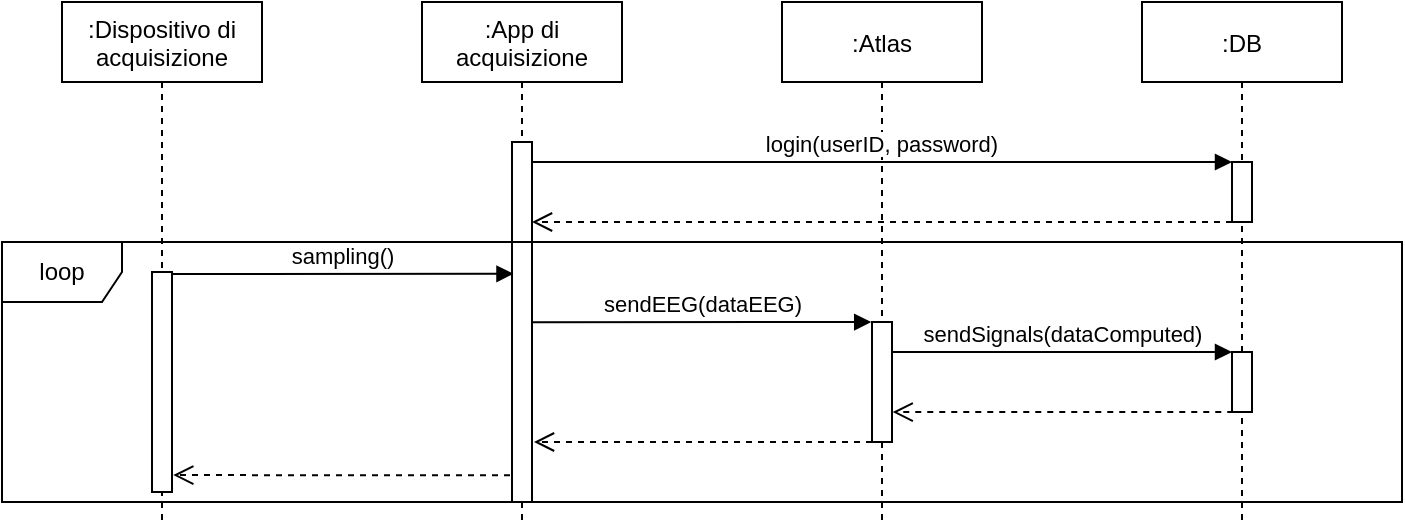 <mxfile version="13.6.2" type="device"><diagram id="kgpKYQtTHZ0yAKxKKP6v" name="Page-1"><mxGraphModel dx="2580" dy="832" grid="1" gridSize="10" guides="1" tooltips="1" connect="1" arrows="1" fold="1" page="1" pageScale="1" pageWidth="850" pageHeight="1100" math="0" shadow="0"><root><mxCell id="0"/><mxCell id="1" parent="0"/><mxCell id="3nuBFxr9cyL0pnOWT2aG-1" value=":App di&#10;acquisizione" style="shape=umlLifeline;perimeter=lifelinePerimeter;container=1;collapsible=0;recursiveResize=0;rounded=0;shadow=0;strokeWidth=1;" parent="1" vertex="1"><mxGeometry x="120" y="80" width="100" height="260" as="geometry"/></mxCell><mxCell id="3nuBFxr9cyL0pnOWT2aG-2" value="" style="points=[];perimeter=orthogonalPerimeter;rounded=0;shadow=0;strokeWidth=1;" parent="3nuBFxr9cyL0pnOWT2aG-1" vertex="1"><mxGeometry x="45" y="70" width="10" height="180" as="geometry"/></mxCell><mxCell id="3nuBFxr9cyL0pnOWT2aG-5" value=":Atlas" style="shape=umlLifeline;perimeter=lifelinePerimeter;container=1;collapsible=0;recursiveResize=0;rounded=0;shadow=0;strokeWidth=1;" parent="1" vertex="1"><mxGeometry x="300" y="80" width="100" height="260" as="geometry"/></mxCell><mxCell id="3nuBFxr9cyL0pnOWT2aG-6" value="" style="points=[];perimeter=orthogonalPerimeter;rounded=0;shadow=0;strokeWidth=1;" parent="3nuBFxr9cyL0pnOWT2aG-5" vertex="1"><mxGeometry x="45" y="160" width="10" height="60" as="geometry"/></mxCell><mxCell id="3nuBFxr9cyL0pnOWT2aG-7" value="" style="verticalAlign=bottom;endArrow=open;dashed=1;endSize=8;shadow=0;strokeWidth=1;" parent="1" source="0NYQa-nG5iD1_wiDRsEa-2" target="3nuBFxr9cyL0pnOWT2aG-2" edge="1"><mxGeometry relative="1" as="geometry"><mxPoint x="275" y="236" as="targetPoint"/><mxPoint x="510" y="160" as="sourcePoint"/><Array as="points"><mxPoint x="380" y="190"/><mxPoint x="310" y="190"/></Array></mxGeometry></mxCell><mxCell id="3nuBFxr9cyL0pnOWT2aG-8" value="login(userID, password)" style="verticalAlign=bottom;endArrow=block;shadow=0;strokeWidth=1;entryX=0;entryY=0;entryDx=0;entryDy=0;entryPerimeter=0;" parent="1" source="3nuBFxr9cyL0pnOWT2aG-2" target="0NYQa-nG5iD1_wiDRsEa-2" edge="1"><mxGeometry relative="1" as="geometry"><mxPoint x="275" y="160" as="sourcePoint"/><Array as="points"><mxPoint x="310" y="160"/><mxPoint x="340" y="160"/><mxPoint x="360" y="160"/></Array></mxGeometry></mxCell><mxCell id="0NYQa-nG5iD1_wiDRsEa-1" value=":DB" style="shape=umlLifeline;perimeter=lifelinePerimeter;container=1;collapsible=0;recursiveResize=0;rounded=0;shadow=0;strokeWidth=1;" vertex="1" parent="1"><mxGeometry x="480" y="80" width="100" height="260" as="geometry"/></mxCell><mxCell id="0NYQa-nG5iD1_wiDRsEa-2" value="" style="points=[];perimeter=orthogonalPerimeter;rounded=0;shadow=0;strokeWidth=1;" vertex="1" parent="0NYQa-nG5iD1_wiDRsEa-1"><mxGeometry x="45" y="80" width="10" height="30" as="geometry"/></mxCell><mxCell id="0NYQa-nG5iD1_wiDRsEa-7" value="" style="points=[];perimeter=orthogonalPerimeter;rounded=0;shadow=0;strokeWidth=1;" vertex="1" parent="0NYQa-nG5iD1_wiDRsEa-1"><mxGeometry x="45" y="175" width="10" height="30" as="geometry"/></mxCell><mxCell id="0NYQa-nG5iD1_wiDRsEa-6" value="loop" style="shape=umlFrame;whiteSpace=wrap;html=1;" vertex="1" parent="1"><mxGeometry x="-90" y="200" width="700" height="130" as="geometry"/></mxCell><mxCell id="0NYQa-nG5iD1_wiDRsEa-10" value="sendEEG(dataEEG)" style="html=1;verticalAlign=bottom;endArrow=block;entryX=-0.039;entryY=0;entryDx=0;entryDy=0;entryPerimeter=0;exitX=1.05;exitY=0.501;exitDx=0;exitDy=0;exitPerimeter=0;" edge="1" target="3nuBFxr9cyL0pnOWT2aG-6" parent="1" source="3nuBFxr9cyL0pnOWT2aG-2"><mxGeometry relative="1" as="geometry"><mxPoint x="180" y="240" as="sourcePoint"/><mxPoint x="340" y="230" as="targetPoint"/></mxGeometry></mxCell><mxCell id="0NYQa-nG5iD1_wiDRsEa-11" value="" style="html=1;verticalAlign=bottom;endArrow=open;dashed=1;endSize=8;" edge="1" source="3nuBFxr9cyL0pnOWT2aG-6" parent="1"><mxGeometry relative="1" as="geometry"><mxPoint x="176" y="300" as="targetPoint"/><mxPoint x="410" y="287" as="sourcePoint"/><Array as="points"><mxPoint x="260" y="300"/><mxPoint x="220" y="300"/></Array></mxGeometry></mxCell><mxCell id="0NYQa-nG5iD1_wiDRsEa-12" value="sendSignals(dataComputed)" style="html=1;verticalAlign=bottom;endArrow=block;exitX=1.022;exitY=0.25;exitDx=0;exitDy=0;exitPerimeter=0;" edge="1" parent="1" source="3nuBFxr9cyL0pnOWT2aG-6" target="0NYQa-nG5iD1_wiDRsEa-7"><mxGeometry relative="1" as="geometry"><mxPoint x="360" y="255" as="sourcePoint"/><mxPoint x="354.61" y="240" as="targetPoint"/><Array as="points"/></mxGeometry></mxCell><mxCell id="0NYQa-nG5iD1_wiDRsEa-13" value="" style="html=1;verticalAlign=bottom;endArrow=open;dashed=1;endSize=8;exitX=0.063;exitY=0.999;exitDx=0;exitDy=0;exitPerimeter=0;entryX=1.034;entryY=0.751;entryDx=0;entryDy=0;entryPerimeter=0;" edge="1" parent="1" source="0NYQa-nG5iD1_wiDRsEa-7" target="3nuBFxr9cyL0pnOWT2aG-6"><mxGeometry relative="1" as="geometry"><mxPoint x="360" y="305" as="targetPoint"/><mxPoint x="355" y="340" as="sourcePoint"/><Array as="points"><mxPoint x="470" y="285"/></Array></mxGeometry></mxCell><mxCell id="0NYQa-nG5iD1_wiDRsEa-14" value=":Dispositivo di&#10;acquisizione" style="shape=umlLifeline;perimeter=lifelinePerimeter;container=1;collapsible=0;recursiveResize=0;rounded=0;shadow=0;strokeWidth=1;" vertex="1" parent="1"><mxGeometry x="-60" y="80" width="100" height="260" as="geometry"/></mxCell><mxCell id="0NYQa-nG5iD1_wiDRsEa-15" value="" style="points=[];perimeter=orthogonalPerimeter;rounded=0;shadow=0;strokeWidth=1;" vertex="1" parent="0NYQa-nG5iD1_wiDRsEa-14"><mxGeometry x="45" y="135" width="10" height="110" as="geometry"/></mxCell><mxCell id="0NYQa-nG5iD1_wiDRsEa-16" value="sampling()" style="html=1;verticalAlign=bottom;endArrow=block;entryX=0.074;entryY=0.366;entryDx=0;entryDy=0;entryPerimeter=0;" edge="1" parent="1" target="3nuBFxr9cyL0pnOWT2aG-2"><mxGeometry relative="1" as="geometry"><mxPoint x="-5" y="216" as="sourcePoint"/><mxPoint x="354.61" y="250" as="targetPoint"/></mxGeometry></mxCell><mxCell id="0NYQa-nG5iD1_wiDRsEa-17" value="" style="html=1;verticalAlign=bottom;endArrow=open;dashed=1;endSize=8;entryX=1.063;entryY=0.923;entryDx=0;entryDy=0;entryPerimeter=0;exitX=-0.1;exitY=0.926;exitDx=0;exitDy=0;exitPerimeter=0;" edge="1" parent="1" source="3nuBFxr9cyL0pnOWT2aG-2" target="0NYQa-nG5iD1_wiDRsEa-15"><mxGeometry relative="1" as="geometry"><mxPoint x="186" y="310" as="targetPoint"/><mxPoint x="355" y="310" as="sourcePoint"/><Array as="points"/></mxGeometry></mxCell></root></mxGraphModel></diagram></mxfile>